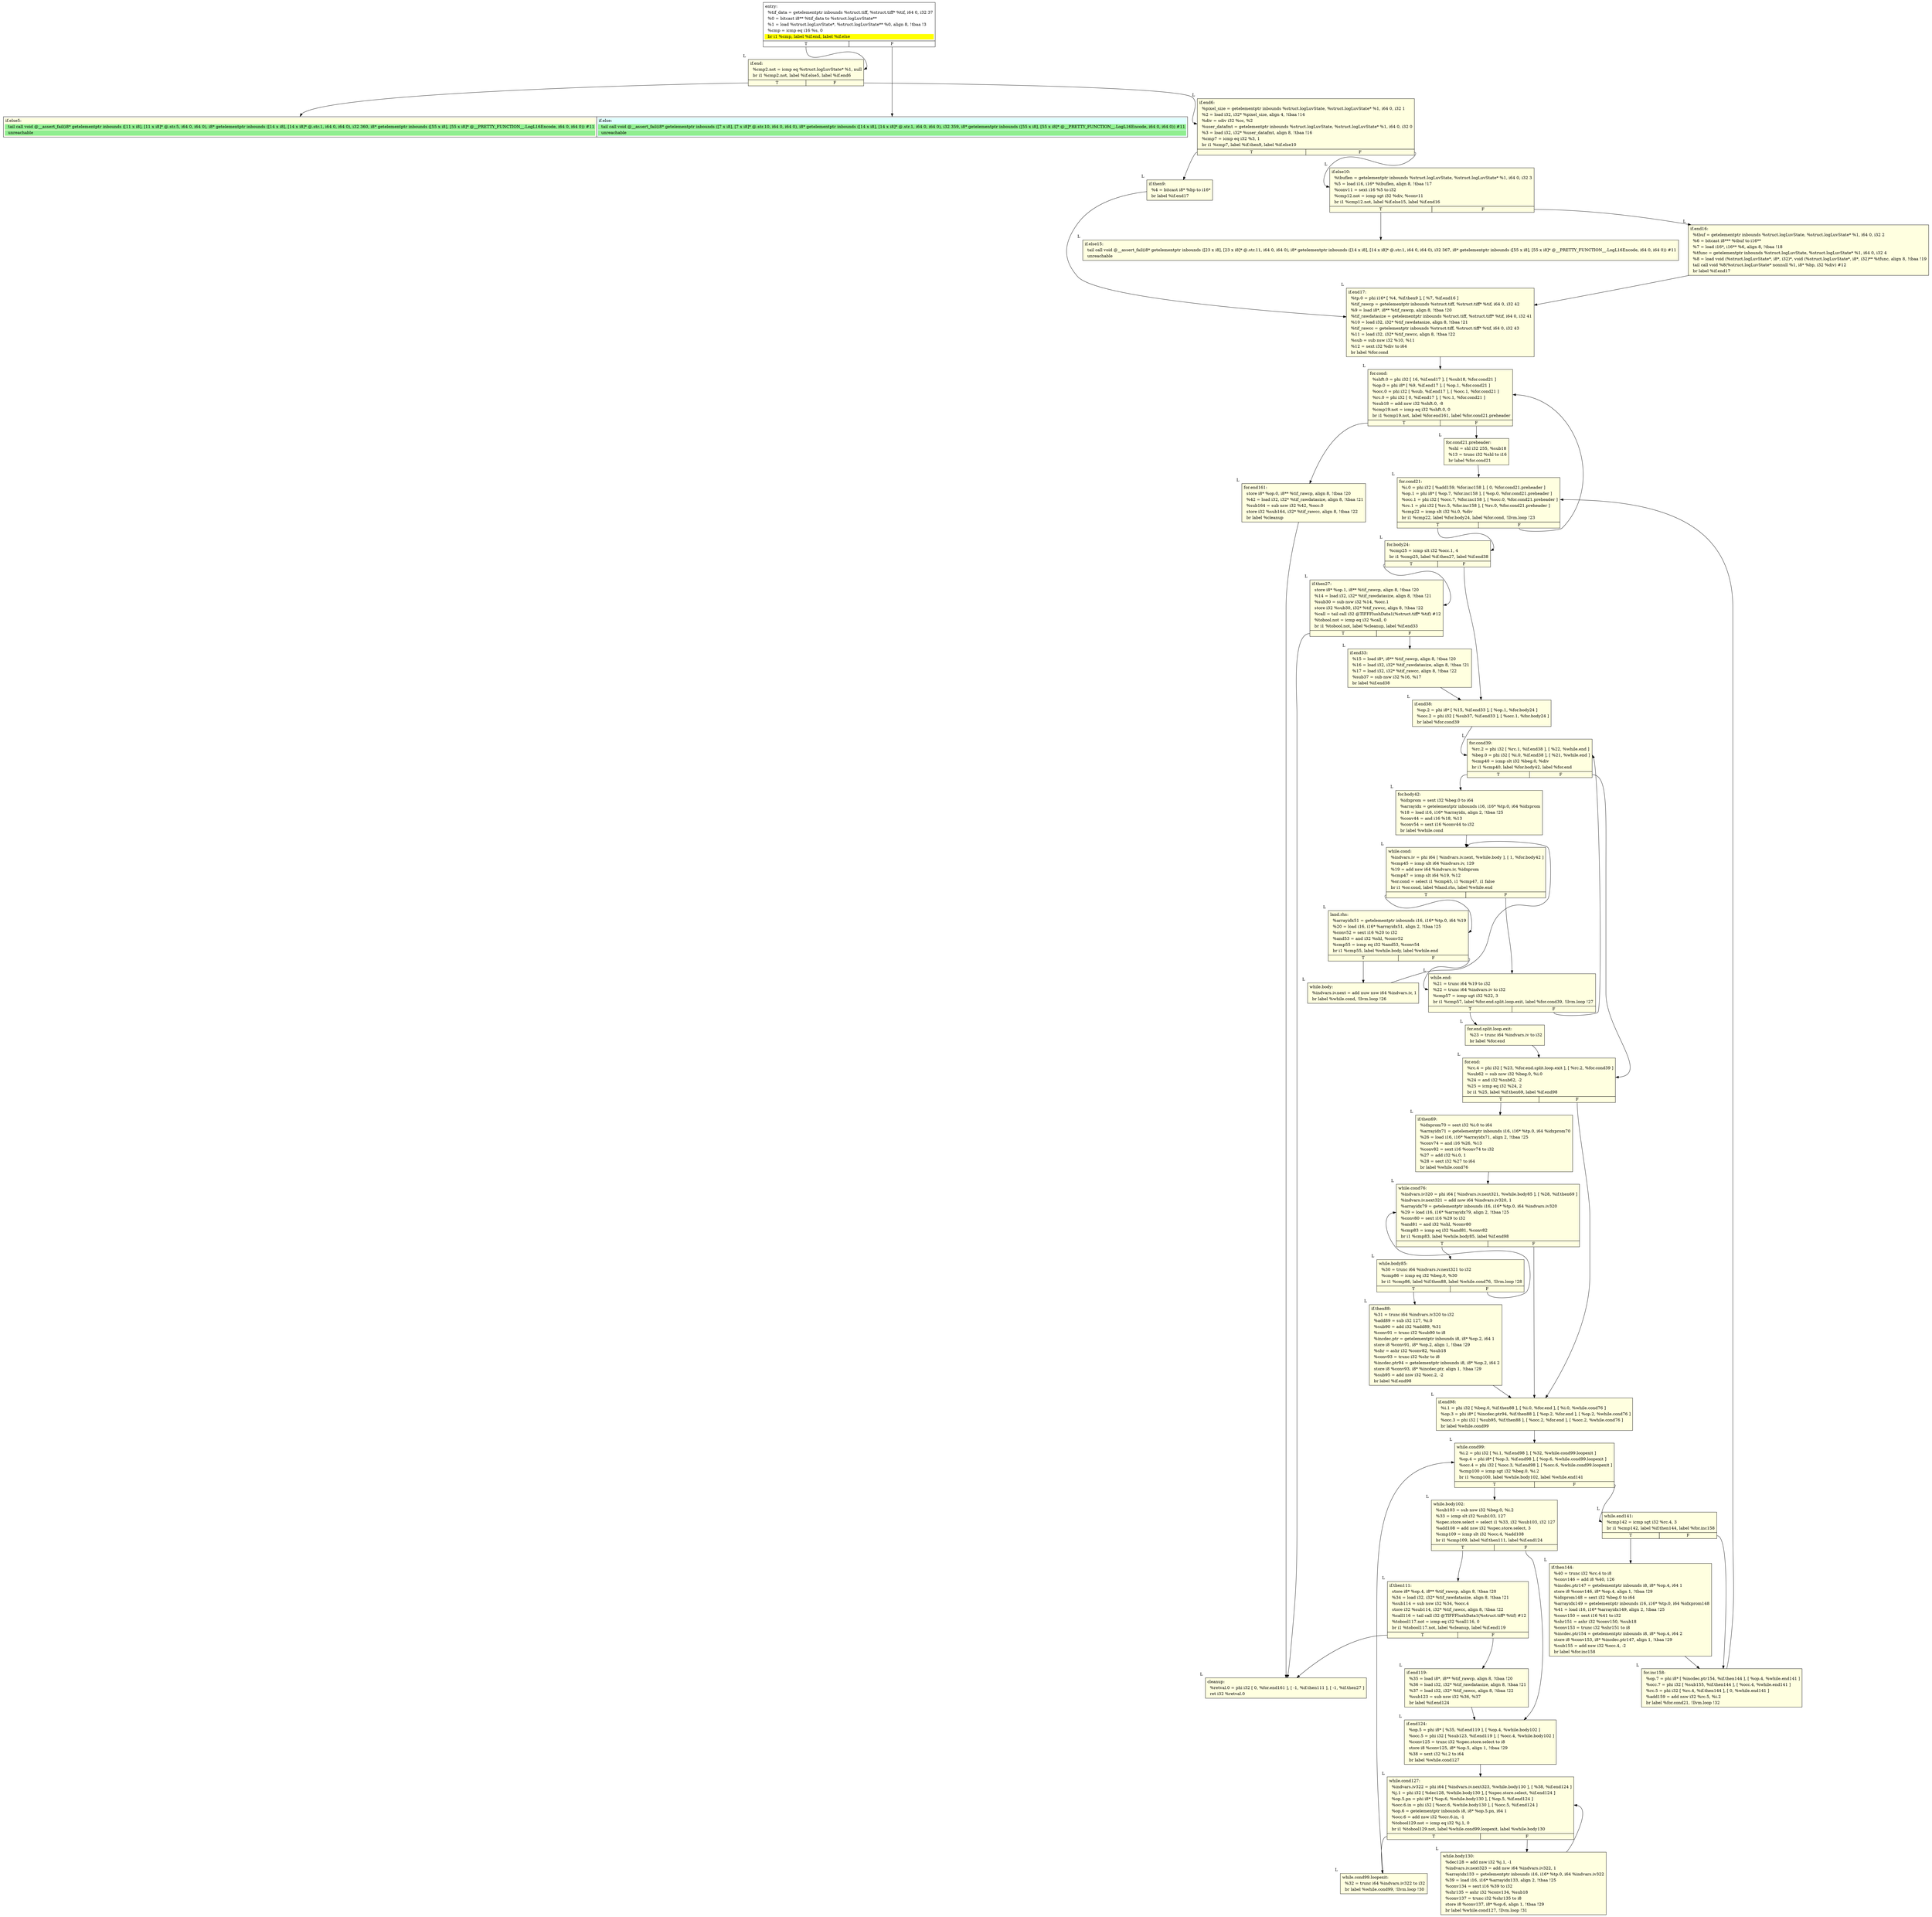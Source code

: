 digraph {
m_bb0 [shape = none, label  = <<table border="0" cellspacing="0">
<tr><td port="f1" border="1" colspan="2"><table bgcolor="LightYellow" border="0">
<tr><td align="left">if.else5:</td></tr>
<tr><td bgcolor="lightgreen" align="left">  tail call void @__assert_fail(i8* getelementptr inbounds ([11 x i8], [11 x i8]* @.str.5, i64 0, i64 0), i8* getelementptr inbounds ([14 x i8], [14 x i8]* @.str.1, i64 0, i64 0), i32 360, i8* getelementptr inbounds ([55 x i8], [55 x i8]* @__PRETTY_FUNCTION__.LogL16Encode, i64 0, i64 0)) #11</td></tr>
<tr><td bgcolor="lightgreen" align="left">  unreachable</td></tr>
</table>
</td>
<td port="f2" border="1" colspan="2"><table bgcolor="LightCyan" border="0">
<tr><td align="left">if.else:</td></tr>
<tr><td bgcolor="lightgreen" align="left">  tail call void @__assert_fail(i8* getelementptr inbounds ([7 x i8], [7 x i8]* @.str.10, i64 0, i64 0), i8* getelementptr inbounds ([14 x i8], [14 x i8]* @.str.1, i64 0, i64 0), i32 359, i8* getelementptr inbounds ([55 x i8], [55 x i8]* @__PRETTY_FUNCTION__.LogL16Encode, i64 0, i64 0)) #11</td></tr>
<tr><td bgcolor="lightgreen" align="left">  unreachable</td></tr>
</table>
</td></tr>
</table>> ]
f_bb0 [shape = none, label  = <<table  border="0" cellspacing="0">
<tr><td port="f" border="1" colspan="2"><table border="0">
<tr><td align="left">entry:</td></tr>
<tr><td align="left">  %tif_data = getelementptr inbounds %struct.tiff, %struct.tiff* %tif, i64 0, i32 37</td></tr>
<tr><td align="left">  %0 = bitcast i8** %tif_data to %struct.logLuvState**</td></tr>
<tr><td align="left">  %1 = load %struct.logLuvState*, %struct.logLuvState** %0, align 8, !tbaa !3</td></tr>
<tr><td align="left">  %cmp = icmp eq i16 %s, 0</td></tr>
<tr><td bgcolor="yellow" align="left">  br i1 %cmp, label %if.end, label %if.else</td></tr>
</table>
</td></tr>
<tr><td border="1" port="fT">T</td><td border="1" port="fF">F</td></tr>
</table>> ]
f_bb1 [shape = none,  xlabel="L", label  = <<table  bgcolor="LightYellow"  border="0" cellspacing="0">
<tr><td port="f" border="1" colspan="2"><table border="0">
<tr><td align="left">if.end:</td></tr>
<tr><td align="left">  %cmp2.not = icmp eq %struct.logLuvState* %1, null</td></tr>
<tr><td align="left">  br i1 %cmp2.not, label %if.else5, label %if.end6</td></tr>
</table>
</td></tr>
<tr><td border="1" port="fT">T</td><td border="1" port="fF">F</td></tr>
</table>> ]
f_bb2 [shape = none,  xlabel="L", label  = <<table  bgcolor="LightYellow"  border="0" cellspacing="0">
<tr><td port="f" border="1" colspan="2"><table border="0">
<tr><td align="left">if.end6:</td></tr>
<tr><td align="left">  %pixel_size = getelementptr inbounds %struct.logLuvState, %struct.logLuvState* %1, i64 0, i32 1</td></tr>
<tr><td align="left">  %2 = load i32, i32* %pixel_size, align 4, !tbaa !14</td></tr>
<tr><td align="left">  %div = sdiv i32 %cc, %2</td></tr>
<tr><td align="left">  %user_datafmt = getelementptr inbounds %struct.logLuvState, %struct.logLuvState* %1, i64 0, i32 0</td></tr>
<tr><td align="left">  %3 = load i32, i32* %user_datafmt, align 8, !tbaa !16</td></tr>
<tr><td align="left">  %cmp7 = icmp eq i32 %3, 1</td></tr>
<tr><td align="left">  br i1 %cmp7, label %if.then9, label %if.else10</td></tr>
</table>
</td></tr>
<tr><td border="1" port="fT">T</td><td border="1" port="fF">F</td></tr>
</table>> ]
f_bb3 [shape = none,  xlabel="L", label  = <<table  bgcolor="LightYellow"  border="0" cellspacing="0">
<tr><td port="f" border="1"><table border="0">
<tr><td align="left">if.then9:</td></tr>
<tr><td align="left">  %4 = bitcast i8* %bp to i16*</td></tr>
<tr><td align="left">  br label %if.end17</td></tr>
</table>
</td></tr>
</table>> ]
f_bb4 [shape = none,  xlabel="L", label  = <<table  bgcolor="LightYellow"  border="0" cellspacing="0">
<tr><td port="f" border="1" colspan="2"><table border="0">
<tr><td align="left">if.else10:</td></tr>
<tr><td align="left">  %tbuflen = getelementptr inbounds %struct.logLuvState, %struct.logLuvState* %1, i64 0, i32 3</td></tr>
<tr><td align="left">  %5 = load i16, i16* %tbuflen, align 8, !tbaa !17</td></tr>
<tr><td align="left">  %conv11 = sext i16 %5 to i32</td></tr>
<tr><td align="left">  %cmp12.not = icmp sgt i32 %div, %conv11</td></tr>
<tr><td align="left">  br i1 %cmp12.not, label %if.else15, label %if.end16</td></tr>
</table>
</td></tr>
<tr><td border="1" port="fT">T</td><td border="1" port="fF">F</td></tr>
</table>> ]
f_bb5 [shape = none,  xlabel="L", label  = <<table  bgcolor="LightYellow"  border="0" cellspacing="0">
<tr><td port="f" border="1"><table border="0">
<tr><td align="left">if.else15:</td></tr>
<tr><td align="left">  tail call void @__assert_fail(i8* getelementptr inbounds ([23 x i8], [23 x i8]* @.str.11, i64 0, i64 0), i8* getelementptr inbounds ([14 x i8], [14 x i8]* @.str.1, i64 0, i64 0), i32 367, i8* getelementptr inbounds ([55 x i8], [55 x i8]* @__PRETTY_FUNCTION__.LogL16Encode, i64 0, i64 0)) #11</td></tr>
<tr><td align="left">  unreachable</td></tr>
</table>
</td></tr>
</table>> ]
f_bb6 [shape = none,  xlabel="L", label  = <<table  bgcolor="LightYellow"  border="0" cellspacing="0">
<tr><td port="f" border="1"><table border="0">
<tr><td align="left">if.end16:</td></tr>
<tr><td align="left">  %tbuf = getelementptr inbounds %struct.logLuvState, %struct.logLuvState* %1, i64 0, i32 2</td></tr>
<tr><td align="left">  %6 = bitcast i8*** %tbuf to i16**</td></tr>
<tr><td align="left">  %7 = load i16*, i16** %6, align 8, !tbaa !18</td></tr>
<tr><td align="left">  %tfunc = getelementptr inbounds %struct.logLuvState, %struct.logLuvState* %1, i64 0, i32 4</td></tr>
<tr><td align="left">  %8 = load void (%struct.logLuvState*, i8*, i32)*, void (%struct.logLuvState*, i8*, i32)** %tfunc, align 8, !tbaa !19</td></tr>
<tr><td align="left">  tail call void %8(%struct.logLuvState* nonnull %1, i8* %bp, i32 %div) #12</td></tr>
<tr><td align="left">  br label %if.end17</td></tr>
</table>
</td></tr>
</table>> ]
f_bb7 [shape = none,  xlabel="L", label  = <<table  bgcolor="LightYellow"  border="0" cellspacing="0">
<tr><td port="f" border="1"><table border="0">
<tr><td align="left">if.end17:</td></tr>
<tr><td align="left">  %tp.0 = phi i16* [ %4, %if.then9 ], [ %7, %if.end16 ]</td></tr>
<tr><td align="left">  %tif_rawcp = getelementptr inbounds %struct.tiff, %struct.tiff* %tif, i64 0, i32 42</td></tr>
<tr><td align="left">  %9 = load i8*, i8** %tif_rawcp, align 8, !tbaa !20</td></tr>
<tr><td align="left">  %tif_rawdatasize = getelementptr inbounds %struct.tiff, %struct.tiff* %tif, i64 0, i32 41</td></tr>
<tr><td align="left">  %10 = load i32, i32* %tif_rawdatasize, align 8, !tbaa !21</td></tr>
<tr><td align="left">  %tif_rawcc = getelementptr inbounds %struct.tiff, %struct.tiff* %tif, i64 0, i32 43</td></tr>
<tr><td align="left">  %11 = load i32, i32* %tif_rawcc, align 8, !tbaa !22</td></tr>
<tr><td align="left">  %sub = sub nsw i32 %10, %11</td></tr>
<tr><td align="left">  %12 = sext i32 %div to i64</td></tr>
<tr><td align="left">  br label %for.cond</td></tr>
</table>
</td></tr>
</table>> ]
f_bb8 [shape = none,  xlabel="L", label  = <<table  bgcolor="LightYellow"  border="0" cellspacing="0">
<tr><td port="f" border="1" colspan="2"><table border="0">
<tr><td align="left">for.cond:</td></tr>
<tr><td align="left">  %shft.0 = phi i32 [ 16, %if.end17 ], [ %sub18, %for.cond21 ]</td></tr>
<tr><td align="left">  %op.0 = phi i8* [ %9, %if.end17 ], [ %op.1, %for.cond21 ]</td></tr>
<tr><td align="left">  %occ.0 = phi i32 [ %sub, %if.end17 ], [ %occ.1, %for.cond21 ]</td></tr>
<tr><td align="left">  %rc.0 = phi i32 [ 0, %if.end17 ], [ %rc.1, %for.cond21 ]</td></tr>
<tr><td align="left">  %sub18 = add nsw i32 %shft.0, -8</td></tr>
<tr><td align="left">  %cmp19.not = icmp eq i32 %shft.0, 0</td></tr>
<tr><td align="left">  br i1 %cmp19.not, label %for.end161, label %for.cond21.preheader</td></tr>
</table>
</td></tr>
<tr><td border="1" port="fT">T</td><td border="1" port="fF">F</td></tr>
</table>> ]
f_bb9 [shape = none,  xlabel="L", label  = <<table  bgcolor="LightYellow"  border="0" cellspacing="0">
<tr><td port="f" border="1"><table border="0">
<tr><td align="left">for.cond21.preheader:</td></tr>
<tr><td align="left">  %shl = shl i32 255, %sub18</td></tr>
<tr><td align="left">  %13 = trunc i32 %shl to i16</td></tr>
<tr><td align="left">  br label %for.cond21</td></tr>
</table>
</td></tr>
</table>> ]
f_bb10 [shape = none,  xlabel="L", label  = <<table  bgcolor="LightYellow"  border="0" cellspacing="0">
<tr><td port="f" border="1" colspan="2"><table border="0">
<tr><td align="left">for.cond21:</td></tr>
<tr><td align="left">  %i.0 = phi i32 [ %add159, %for.inc158 ], [ 0, %for.cond21.preheader ]</td></tr>
<tr><td align="left">  %op.1 = phi i8* [ %op.7, %for.inc158 ], [ %op.0, %for.cond21.preheader ]</td></tr>
<tr><td align="left">  %occ.1 = phi i32 [ %occ.7, %for.inc158 ], [ %occ.0, %for.cond21.preheader ]</td></tr>
<tr><td align="left">  %rc.1 = phi i32 [ %rc.5, %for.inc158 ], [ %rc.0, %for.cond21.preheader ]</td></tr>
<tr><td align="left">  %cmp22 = icmp slt i32 %i.0, %div</td></tr>
<tr><td align="left">  br i1 %cmp22, label %for.body24, label %for.cond, !llvm.loop !23</td></tr>
</table>
</td></tr>
<tr><td border="1" port="fT">T</td><td border="1" port="fF">F</td></tr>
</table>> ]
f_bb11 [shape = none,  xlabel="L", label  = <<table  bgcolor="LightYellow"  border="0" cellspacing="0">
<tr><td port="f" border="1" colspan="2"><table border="0">
<tr><td align="left">for.body24:</td></tr>
<tr><td align="left">  %cmp25 = icmp slt i32 %occ.1, 4</td></tr>
<tr><td align="left">  br i1 %cmp25, label %if.then27, label %if.end38</td></tr>
</table>
</td></tr>
<tr><td border="1" port="fT">T</td><td border="1" port="fF">F</td></tr>
</table>> ]
f_bb12 [shape = none,  xlabel="L", label  = <<table  bgcolor="LightYellow"  border="0" cellspacing="0">
<tr><td port="f" border="1" colspan="2"><table border="0">
<tr><td align="left">if.then27:</td></tr>
<tr><td align="left">  store i8* %op.1, i8** %tif_rawcp, align 8, !tbaa !20</td></tr>
<tr><td align="left">  %14 = load i32, i32* %tif_rawdatasize, align 8, !tbaa !21</td></tr>
<tr><td align="left">  %sub30 = sub nsw i32 %14, %occ.1</td></tr>
<tr><td align="left">  store i32 %sub30, i32* %tif_rawcc, align 8, !tbaa !22</td></tr>
<tr><td align="left">  %call = tail call i32 @TIFFFlushData1(%struct.tiff* %tif) #12</td></tr>
<tr><td align="left">  %tobool.not = icmp eq i32 %call, 0</td></tr>
<tr><td align="left">  br i1 %tobool.not, label %cleanup, label %if.end33</td></tr>
</table>
</td></tr>
<tr><td border="1" port="fT">T</td><td border="1" port="fF">F</td></tr>
</table>> ]
f_bb13 [shape = none,  xlabel="L", label  = <<table  bgcolor="LightYellow"  border="0" cellspacing="0">
<tr><td port="f" border="1"><table border="0">
<tr><td align="left">if.end33:</td></tr>
<tr><td align="left">  %15 = load i8*, i8** %tif_rawcp, align 8, !tbaa !20</td></tr>
<tr><td align="left">  %16 = load i32, i32* %tif_rawdatasize, align 8, !tbaa !21</td></tr>
<tr><td align="left">  %17 = load i32, i32* %tif_rawcc, align 8, !tbaa !22</td></tr>
<tr><td align="left">  %sub37 = sub nsw i32 %16, %17</td></tr>
<tr><td align="left">  br label %if.end38</td></tr>
</table>
</td></tr>
</table>> ]
f_bb14 [shape = none,  xlabel="L", label  = <<table  bgcolor="LightYellow"  border="0" cellspacing="0">
<tr><td port="f" border="1"><table border="0">
<tr><td align="left">if.end38:</td></tr>
<tr><td align="left">  %op.2 = phi i8* [ %15, %if.end33 ], [ %op.1, %for.body24 ]</td></tr>
<tr><td align="left">  %occ.2 = phi i32 [ %sub37, %if.end33 ], [ %occ.1, %for.body24 ]</td></tr>
<tr><td align="left">  br label %for.cond39</td></tr>
</table>
</td></tr>
</table>> ]
f_bb15 [shape = none,  xlabel="L", label  = <<table  bgcolor="LightYellow"  border="0" cellspacing="0">
<tr><td port="f" border="1" colspan="2"><table border="0">
<tr><td align="left">for.cond39:</td></tr>
<tr><td align="left">  %rc.2 = phi i32 [ %rc.1, %if.end38 ], [ %22, %while.end ]</td></tr>
<tr><td align="left">  %beg.0 = phi i32 [ %i.0, %if.end38 ], [ %21, %while.end ]</td></tr>
<tr><td align="left">  %cmp40 = icmp slt i32 %beg.0, %div</td></tr>
<tr><td align="left">  br i1 %cmp40, label %for.body42, label %for.end</td></tr>
</table>
</td></tr>
<tr><td border="1" port="fT">T</td><td border="1" port="fF">F</td></tr>
</table>> ]
f_bb16 [shape = none,  xlabel="L", label  = <<table  bgcolor="LightYellow"  border="0" cellspacing="0">
<tr><td port="f" border="1"><table border="0">
<tr><td align="left">for.body42:</td></tr>
<tr><td align="left">  %idxprom = sext i32 %beg.0 to i64</td></tr>
<tr><td align="left">  %arrayidx = getelementptr inbounds i16, i16* %tp.0, i64 %idxprom</td></tr>
<tr><td align="left">  %18 = load i16, i16* %arrayidx, align 2, !tbaa !25</td></tr>
<tr><td align="left">  %conv44 = and i16 %18, %13</td></tr>
<tr><td align="left">  %conv54 = sext i16 %conv44 to i32</td></tr>
<tr><td align="left">  br label %while.cond</td></tr>
</table>
</td></tr>
</table>> ]
f_bb17 [shape = none,  xlabel="L", label  = <<table  bgcolor="LightYellow"  border="0" cellspacing="0">
<tr><td port="f" border="1" colspan="2"><table border="0">
<tr><td align="left">while.cond:</td></tr>
<tr><td align="left">  %indvars.iv = phi i64 [ %indvars.iv.next, %while.body ], [ 1, %for.body42 ]</td></tr>
<tr><td align="left">  %cmp45 = icmp ult i64 %indvars.iv, 129</td></tr>
<tr><td align="left">  %19 = add nsw i64 %indvars.iv, %idxprom</td></tr>
<tr><td align="left">  %cmp47 = icmp slt i64 %19, %12</td></tr>
<tr><td align="left">  %or.cond = select i1 %cmp45, i1 %cmp47, i1 false</td></tr>
<tr><td align="left">  br i1 %or.cond, label %land.rhs, label %while.end</td></tr>
</table>
</td></tr>
<tr><td border="1" port="fT">T</td><td border="1" port="fF">F</td></tr>
</table>> ]
f_bb18 [shape = none,  xlabel="L", label  = <<table  bgcolor="LightYellow"  border="0" cellspacing="0">
<tr><td port="f" border="1" colspan="2"><table border="0">
<tr><td align="left">land.rhs:</td></tr>
<tr><td align="left">  %arrayidx51 = getelementptr inbounds i16, i16* %tp.0, i64 %19</td></tr>
<tr><td align="left">  %20 = load i16, i16* %arrayidx51, align 2, !tbaa !25</td></tr>
<tr><td align="left">  %conv52 = sext i16 %20 to i32</td></tr>
<tr><td align="left">  %and53 = and i32 %shl, %conv52</td></tr>
<tr><td align="left">  %cmp55 = icmp eq i32 %and53, %conv54</td></tr>
<tr><td align="left">  br i1 %cmp55, label %while.body, label %while.end</td></tr>
</table>
</td></tr>
<tr><td border="1" port="fT">T</td><td border="1" port="fF">F</td></tr>
</table>> ]
f_bb19 [shape = none,  xlabel="L", label  = <<table  bgcolor="LightYellow"  border="0" cellspacing="0">
<tr><td port="f" border="1"><table border="0">
<tr><td align="left">while.body:</td></tr>
<tr><td align="left">  %indvars.iv.next = add nuw nsw i64 %indvars.iv, 1</td></tr>
<tr><td align="left">  br label %while.cond, !llvm.loop !26</td></tr>
</table>
</td></tr>
</table>> ]
f_bb20 [shape = none,  xlabel="L", label  = <<table  bgcolor="LightYellow"  border="0" cellspacing="0">
<tr><td port="f" border="1" colspan="2"><table border="0">
<tr><td align="left">while.end:</td></tr>
<tr><td align="left">  %21 = trunc i64 %19 to i32</td></tr>
<tr><td align="left">  %22 = trunc i64 %indvars.iv to i32</td></tr>
<tr><td align="left">  %cmp57 = icmp ugt i32 %22, 3</td></tr>
<tr><td align="left">  br i1 %cmp57, label %for.end.split.loop.exit, label %for.cond39, !llvm.loop !27</td></tr>
</table>
</td></tr>
<tr><td border="1" port="fT">T</td><td border="1" port="fF">F</td></tr>
</table>> ]
f_bb21 [shape = none,  xlabel="L", label  = <<table  bgcolor="LightYellow"  border="0" cellspacing="0">
<tr><td port="f" border="1"><table border="0">
<tr><td align="left">for.end.split.loop.exit:</td></tr>
<tr><td align="left">  %23 = trunc i64 %indvars.iv to i32</td></tr>
<tr><td align="left">  br label %for.end</td></tr>
</table>
</td></tr>
</table>> ]
f_bb22 [shape = none,  xlabel="L", label  = <<table  bgcolor="LightYellow"  border="0" cellspacing="0">
<tr><td port="f" border="1" colspan="2"><table border="0">
<tr><td align="left">for.end:</td></tr>
<tr><td align="left">  %rc.4 = phi i32 [ %23, %for.end.split.loop.exit ], [ %rc.2, %for.cond39 ]</td></tr>
<tr><td align="left">  %sub62 = sub nsw i32 %beg.0, %i.0</td></tr>
<tr><td align="left">  %24 = and i32 %sub62, -2</td></tr>
<tr><td align="left">  %25 = icmp eq i32 %24, 2</td></tr>
<tr><td align="left">  br i1 %25, label %if.then69, label %if.end98</td></tr>
</table>
</td></tr>
<tr><td border="1" port="fT">T</td><td border="1" port="fF">F</td></tr>
</table>> ]
f_bb23 [shape = none,  xlabel="L", label  = <<table  bgcolor="LightYellow"  border="0" cellspacing="0">
<tr><td port="f" border="1"><table border="0">
<tr><td align="left">if.then69:</td></tr>
<tr><td align="left">  %idxprom70 = sext i32 %i.0 to i64</td></tr>
<tr><td align="left">  %arrayidx71 = getelementptr inbounds i16, i16* %tp.0, i64 %idxprom70</td></tr>
<tr><td align="left">  %26 = load i16, i16* %arrayidx71, align 2, !tbaa !25</td></tr>
<tr><td align="left">  %conv74 = and i16 %26, %13</td></tr>
<tr><td align="left">  %conv82 = sext i16 %conv74 to i32</td></tr>
<tr><td align="left">  %27 = add i32 %i.0, 1</td></tr>
<tr><td align="left">  %28 = sext i32 %27 to i64</td></tr>
<tr><td align="left">  br label %while.cond76</td></tr>
</table>
</td></tr>
</table>> ]
f_bb24 [shape = none,  xlabel="L", label  = <<table  bgcolor="LightYellow"  border="0" cellspacing="0">
<tr><td port="f" border="1" colspan="2"><table border="0">
<tr><td align="left">while.cond76:</td></tr>
<tr><td align="left">  %indvars.iv320 = phi i64 [ %indvars.iv.next321, %while.body85 ], [ %28, %if.then69 ]</td></tr>
<tr><td align="left">  %indvars.iv.next321 = add nsw i64 %indvars.iv320, 1</td></tr>
<tr><td align="left">  %arrayidx79 = getelementptr inbounds i16, i16* %tp.0, i64 %indvars.iv320</td></tr>
<tr><td align="left">  %29 = load i16, i16* %arrayidx79, align 2, !tbaa !25</td></tr>
<tr><td align="left">  %conv80 = sext i16 %29 to i32</td></tr>
<tr><td align="left">  %and81 = and i32 %shl, %conv80</td></tr>
<tr><td align="left">  %cmp83 = icmp eq i32 %and81, %conv82</td></tr>
<tr><td align="left">  br i1 %cmp83, label %while.body85, label %if.end98</td></tr>
</table>
</td></tr>
<tr><td border="1" port="fT">T</td><td border="1" port="fF">F</td></tr>
</table>> ]
f_bb25 [shape = none,  xlabel="L", label  = <<table  bgcolor="LightYellow"  border="0" cellspacing="0">
<tr><td port="f" border="1" colspan="2"><table border="0">
<tr><td align="left">while.body85:</td></tr>
<tr><td align="left">  %30 = trunc i64 %indvars.iv.next321 to i32</td></tr>
<tr><td align="left">  %cmp86 = icmp eq i32 %beg.0, %30</td></tr>
<tr><td align="left">  br i1 %cmp86, label %if.then88, label %while.cond76, !llvm.loop !28</td></tr>
</table>
</td></tr>
<tr><td border="1" port="fT">T</td><td border="1" port="fF">F</td></tr>
</table>> ]
f_bb26 [shape = none,  xlabel="L", label  = <<table  bgcolor="LightYellow"  border="0" cellspacing="0">
<tr><td port="f" border="1"><table border="0">
<tr><td align="left">if.then88:</td></tr>
<tr><td align="left">  %31 = trunc i64 %indvars.iv320 to i32</td></tr>
<tr><td align="left">  %add89 = sub i32 127, %i.0</td></tr>
<tr><td align="left">  %sub90 = add i32 %add89, %31</td></tr>
<tr><td align="left">  %conv91 = trunc i32 %sub90 to i8</td></tr>
<tr><td align="left">  %incdec.ptr = getelementptr inbounds i8, i8* %op.2, i64 1</td></tr>
<tr><td align="left">  store i8 %conv91, i8* %op.2, align 1, !tbaa !29</td></tr>
<tr><td align="left">  %shr = ashr i32 %conv82, %sub18</td></tr>
<tr><td align="left">  %conv93 = trunc i32 %shr to i8</td></tr>
<tr><td align="left">  %incdec.ptr94 = getelementptr inbounds i8, i8* %op.2, i64 2</td></tr>
<tr><td align="left">  store i8 %conv93, i8* %incdec.ptr, align 1, !tbaa !29</td></tr>
<tr><td align="left">  %sub95 = add nsw i32 %occ.2, -2</td></tr>
<tr><td align="left">  br label %if.end98</td></tr>
</table>
</td></tr>
</table>> ]
f_bb27 [shape = none,  xlabel="L", label  = <<table  bgcolor="LightYellow"  border="0" cellspacing="0">
<tr><td port="f" border="1"><table border="0">
<tr><td align="left">if.end98:</td></tr>
<tr><td align="left">  %i.1 = phi i32 [ %beg.0, %if.then88 ], [ %i.0, %for.end ], [ %i.0, %while.cond76 ]</td></tr>
<tr><td align="left">  %op.3 = phi i8* [ %incdec.ptr94, %if.then88 ], [ %op.2, %for.end ], [ %op.2, %while.cond76 ]</td></tr>
<tr><td align="left">  %occ.3 = phi i32 [ %sub95, %if.then88 ], [ %occ.2, %for.end ], [ %occ.2, %while.cond76 ]</td></tr>
<tr><td align="left">  br label %while.cond99</td></tr>
</table>
</td></tr>
</table>> ]
f_bb28 [shape = none,  xlabel="L", label  = <<table  bgcolor="LightYellow"  border="0" cellspacing="0">
<tr><td port="f" border="1"><table border="0">
<tr><td align="left">while.cond99.loopexit:</td></tr>
<tr><td align="left">  %32 = trunc i64 %indvars.iv322 to i32</td></tr>
<tr><td align="left">  br label %while.cond99, !llvm.loop !30</td></tr>
</table>
</td></tr>
</table>> ]
f_bb29 [shape = none,  xlabel="L", label  = <<table  bgcolor="LightYellow"  border="0" cellspacing="0">
<tr><td port="f" border="1" colspan="2"><table border="0">
<tr><td align="left">while.cond99:</td></tr>
<tr><td align="left">  %i.2 = phi i32 [ %i.1, %if.end98 ], [ %32, %while.cond99.loopexit ]</td></tr>
<tr><td align="left">  %op.4 = phi i8* [ %op.3, %if.end98 ], [ %op.6, %while.cond99.loopexit ]</td></tr>
<tr><td align="left">  %occ.4 = phi i32 [ %occ.3, %if.end98 ], [ %occ.6, %while.cond99.loopexit ]</td></tr>
<tr><td align="left">  %cmp100 = icmp sgt i32 %beg.0, %i.2</td></tr>
<tr><td align="left">  br i1 %cmp100, label %while.body102, label %while.end141</td></tr>
</table>
</td></tr>
<tr><td border="1" port="fT">T</td><td border="1" port="fF">F</td></tr>
</table>> ]
f_bb30 [shape = none,  xlabel="L", label  = <<table  bgcolor="LightYellow"  border="0" cellspacing="0">
<tr><td port="f" border="1" colspan="2"><table border="0">
<tr><td align="left">while.body102:</td></tr>
<tr><td align="left">  %sub103 = sub nsw i32 %beg.0, %i.2</td></tr>
<tr><td align="left">  %33 = icmp slt i32 %sub103, 127</td></tr>
<tr><td align="left">  %spec.store.select = select i1 %33, i32 %sub103, i32 127</td></tr>
<tr><td align="left">  %add108 = add nsw i32 %spec.store.select, 3</td></tr>
<tr><td align="left">  %cmp109 = icmp slt i32 %occ.4, %add108</td></tr>
<tr><td align="left">  br i1 %cmp109, label %if.then111, label %if.end124</td></tr>
</table>
</td></tr>
<tr><td border="1" port="fT">T</td><td border="1" port="fF">F</td></tr>
</table>> ]
f_bb31 [shape = none,  xlabel="L", label  = <<table  bgcolor="LightYellow"  border="0" cellspacing="0">
<tr><td port="f" border="1" colspan="2"><table border="0">
<tr><td align="left">if.then111:</td></tr>
<tr><td align="left">  store i8* %op.4, i8** %tif_rawcp, align 8, !tbaa !20</td></tr>
<tr><td align="left">  %34 = load i32, i32* %tif_rawdatasize, align 8, !tbaa !21</td></tr>
<tr><td align="left">  %sub114 = sub nsw i32 %34, %occ.4</td></tr>
<tr><td align="left">  store i32 %sub114, i32* %tif_rawcc, align 8, !tbaa !22</td></tr>
<tr><td align="left">  %call116 = tail call i32 @TIFFFlushData1(%struct.tiff* %tif) #12</td></tr>
<tr><td align="left">  %tobool117.not = icmp eq i32 %call116, 0</td></tr>
<tr><td align="left">  br i1 %tobool117.not, label %cleanup, label %if.end119</td></tr>
</table>
</td></tr>
<tr><td border="1" port="fT">T</td><td border="1" port="fF">F</td></tr>
</table>> ]
f_bb32 [shape = none,  xlabel="L", label  = <<table  bgcolor="LightYellow"  border="0" cellspacing="0">
<tr><td port="f" border="1"><table border="0">
<tr><td align="left">if.end119:</td></tr>
<tr><td align="left">  %35 = load i8*, i8** %tif_rawcp, align 8, !tbaa !20</td></tr>
<tr><td align="left">  %36 = load i32, i32* %tif_rawdatasize, align 8, !tbaa !21</td></tr>
<tr><td align="left">  %37 = load i32, i32* %tif_rawcc, align 8, !tbaa !22</td></tr>
<tr><td align="left">  %sub123 = sub nsw i32 %36, %37</td></tr>
<tr><td align="left">  br label %if.end124</td></tr>
</table>
</td></tr>
</table>> ]
f_bb33 [shape = none,  xlabel="L", label  = <<table  bgcolor="LightYellow"  border="0" cellspacing="0">
<tr><td port="f" border="1"><table border="0">
<tr><td align="left">if.end124:</td></tr>
<tr><td align="left">  %op.5 = phi i8* [ %35, %if.end119 ], [ %op.4, %while.body102 ]</td></tr>
<tr><td align="left">  %occ.5 = phi i32 [ %sub123, %if.end119 ], [ %occ.4, %while.body102 ]</td></tr>
<tr><td align="left">  %conv125 = trunc i32 %spec.store.select to i8</td></tr>
<tr><td align="left">  store i8 %conv125, i8* %op.5, align 1, !tbaa !29</td></tr>
<tr><td align="left">  %38 = sext i32 %i.2 to i64</td></tr>
<tr><td align="left">  br label %while.cond127</td></tr>
</table>
</td></tr>
</table>> ]
f_bb34 [shape = none,  xlabel="L", label  = <<table  bgcolor="LightYellow"  border="0" cellspacing="0">
<tr><td port="f" border="1" colspan="2"><table border="0">
<tr><td align="left">while.cond127:</td></tr>
<tr><td align="left">  %indvars.iv322 = phi i64 [ %indvars.iv.next323, %while.body130 ], [ %38, %if.end124 ]</td></tr>
<tr><td align="left">  %j.1 = phi i32 [ %dec128, %while.body130 ], [ %spec.store.select, %if.end124 ]</td></tr>
<tr><td align="left">  %op.5.pn = phi i8* [ %op.6, %while.body130 ], [ %op.5, %if.end124 ]</td></tr>
<tr><td align="left">  %occ.6.in = phi i32 [ %occ.6, %while.body130 ], [ %occ.5, %if.end124 ]</td></tr>
<tr><td align="left">  %op.6 = getelementptr inbounds i8, i8* %op.5.pn, i64 1</td></tr>
<tr><td align="left">  %occ.6 = add nsw i32 %occ.6.in, -1</td></tr>
<tr><td align="left">  %tobool129.not = icmp eq i32 %j.1, 0</td></tr>
<tr><td align="left">  br i1 %tobool129.not, label %while.cond99.loopexit, label %while.body130</td></tr>
</table>
</td></tr>
<tr><td border="1" port="fT">T</td><td border="1" port="fF">F</td></tr>
</table>> ]
f_bb35 [shape = none,  xlabel="L", label  = <<table  bgcolor="LightYellow"  border="0" cellspacing="0">
<tr><td port="f" border="1"><table border="0">
<tr><td align="left">while.body130:</td></tr>
<tr><td align="left">  %dec128 = add nsw i32 %j.1, -1</td></tr>
<tr><td align="left">  %indvars.iv.next323 = add nsw i64 %indvars.iv322, 1</td></tr>
<tr><td align="left">  %arrayidx133 = getelementptr inbounds i16, i16* %tp.0, i64 %indvars.iv322</td></tr>
<tr><td align="left">  %39 = load i16, i16* %arrayidx133, align 2, !tbaa !25</td></tr>
<tr><td align="left">  %conv134 = sext i16 %39 to i32</td></tr>
<tr><td align="left">  %shr135 = ashr i32 %conv134, %sub18</td></tr>
<tr><td align="left">  %conv137 = trunc i32 %shr135 to i8</td></tr>
<tr><td align="left">  store i8 %conv137, i8* %op.6, align 1, !tbaa !29</td></tr>
<tr><td align="left">  br label %while.cond127, !llvm.loop !31</td></tr>
</table>
</td></tr>
</table>> ]
f_bb36 [shape = none,  xlabel="L", label  = <<table  bgcolor="LightYellow"  border="0" cellspacing="0">
<tr><td port="f" border="1" colspan="2"><table border="0">
<tr><td align="left">while.end141:</td></tr>
<tr><td align="left">  %cmp142 = icmp sgt i32 %rc.4, 3</td></tr>
<tr><td align="left">  br i1 %cmp142, label %if.then144, label %for.inc158</td></tr>
</table>
</td></tr>
<tr><td border="1" port="fT">T</td><td border="1" port="fF">F</td></tr>
</table>> ]
f_bb37 [shape = none,  xlabel="L", label  = <<table  bgcolor="LightYellow"  border="0" cellspacing="0">
<tr><td port="f" border="1"><table border="0">
<tr><td align="left">if.then144:</td></tr>
<tr><td align="left">  %40 = trunc i32 %rc.4 to i8</td></tr>
<tr><td align="left">  %conv146 = add i8 %40, 126</td></tr>
<tr><td align="left">  %incdec.ptr147 = getelementptr inbounds i8, i8* %op.4, i64 1</td></tr>
<tr><td align="left">  store i8 %conv146, i8* %op.4, align 1, !tbaa !29</td></tr>
<tr><td align="left">  %idxprom148 = sext i32 %beg.0 to i64</td></tr>
<tr><td align="left">  %arrayidx149 = getelementptr inbounds i16, i16* %tp.0, i64 %idxprom148</td></tr>
<tr><td align="left">  %41 = load i16, i16* %arrayidx149, align 2, !tbaa !25</td></tr>
<tr><td align="left">  %conv150 = sext i16 %41 to i32</td></tr>
<tr><td align="left">  %shr151 = ashr i32 %conv150, %sub18</td></tr>
<tr><td align="left">  %conv153 = trunc i32 %shr151 to i8</td></tr>
<tr><td align="left">  %incdec.ptr154 = getelementptr inbounds i8, i8* %op.4, i64 2</td></tr>
<tr><td align="left">  store i8 %conv153, i8* %incdec.ptr147, align 1, !tbaa !29</td></tr>
<tr><td align="left">  %sub155 = add nsw i32 %occ.4, -2</td></tr>
<tr><td align="left">  br label %for.inc158</td></tr>
</table>
</td></tr>
</table>> ]
f_bb38 [shape = none,  xlabel="L", label  = <<table  bgcolor="LightYellow"  border="0" cellspacing="0">
<tr><td port="f" border="1"><table border="0">
<tr><td align="left">for.inc158:</td></tr>
<tr><td align="left">  %op.7 = phi i8* [ %incdec.ptr154, %if.then144 ], [ %op.4, %while.end141 ]</td></tr>
<tr><td align="left">  %occ.7 = phi i32 [ %sub155, %if.then144 ], [ %occ.4, %while.end141 ]</td></tr>
<tr><td align="left">  %rc.5 = phi i32 [ %rc.4, %if.then144 ], [ 0, %while.end141 ]</td></tr>
<tr><td align="left">  %add159 = add nsw i32 %rc.5, %i.2</td></tr>
<tr><td align="left">  br label %for.cond21, !llvm.loop !32</td></tr>
</table>
</td></tr>
</table>> ]
f_bb39 [shape = none,  xlabel="L", label  = <<table  bgcolor="LightYellow"  border="0" cellspacing="0">
<tr><td port="f" border="1"><table border="0">
<tr><td align="left">for.end161:</td></tr>
<tr><td align="left">  store i8* %op.0, i8** %tif_rawcp, align 8, !tbaa !20</td></tr>
<tr><td align="left">  %42 = load i32, i32* %tif_rawdatasize, align 8, !tbaa !21</td></tr>
<tr><td align="left">  %sub164 = sub nsw i32 %42, %occ.0</td></tr>
<tr><td align="left">  store i32 %sub164, i32* %tif_rawcc, align 8, !tbaa !22</td></tr>
<tr><td align="left">  br label %cleanup</td></tr>
</table>
</td></tr>
</table>> ]
f_bb40 [shape = none,  xlabel="L", label  = <<table  bgcolor="LightYellow"  border="0" cellspacing="0">
<tr><td port="f" border="1"><table border="0">
<tr><td align="left">cleanup:</td></tr>
<tr><td align="left">  %retval.0 = phi i32 [ 0, %for.end161 ], [ -1, %if.then111 ], [ -1, %if.then27 ]</td></tr>
<tr><td align="left">  ret i32 %retval.0</td></tr>
</table>
</td></tr>
</table>> ]
f_bb0:fT -> f_bb1:f
f_bb0:fF -> m_bb0:f2
f_bb1:fT -> m_bb0:f1
f_bb1:fF -> f_bb2:f
f_bb2:fT -> f_bb3:f
f_bb2:fF -> f_bb4:f
f_bb3:f -> f_bb7:f
f_bb4:fT -> f_bb5:f
f_bb4:fF -> f_bb6:f
f_bb6:f -> f_bb7:f
f_bb7:f -> f_bb8:f
f_bb8:fT -> f_bb39:f
f_bb8:fF -> f_bb9:f
f_bb9:f -> f_bb10:f
f_bb10:fT -> f_bb11:f
f_bb10:fF -> f_bb8:f
f_bb11:fT -> f_bb12:f
f_bb11:fF -> f_bb14:f
f_bb12:fT -> f_bb40:f
f_bb12:fF -> f_bb13:f
f_bb13:f -> f_bb14:f
f_bb14:f -> f_bb15:f
f_bb15:fT -> f_bb16:f
f_bb15:fF -> f_bb22:f
f_bb16:f -> f_bb17:f
f_bb17:fT -> f_bb18:f
f_bb17:fF -> f_bb20:f
f_bb18:fT -> f_bb19:f
f_bb18:fF -> f_bb20:f
f_bb19:f -> f_bb17:f
f_bb20:fT -> f_bb21:f
f_bb20:fF -> f_bb15:f
f_bb21:f -> f_bb22:f
f_bb22:fT -> f_bb23:f
f_bb22:fF -> f_bb27:f
f_bb23:f -> f_bb24:f
f_bb24:fT -> f_bb25:f
f_bb24:fF -> f_bb27:f
f_bb25:fT -> f_bb26:f
f_bb25:fF -> f_bb24:f
f_bb26:f -> f_bb27:f
f_bb27:f -> f_bb29:f
f_bb28:f -> f_bb29:f
f_bb29:fT -> f_bb30:f
f_bb29:fF -> f_bb36:f
f_bb30:fT -> f_bb31:f
f_bb30:fF -> f_bb33:f
f_bb31:fT -> f_bb40:f
f_bb31:fF -> f_bb32:f
f_bb32:f -> f_bb33:f
f_bb33:f -> f_bb34:f
f_bb34:fT -> f_bb28:f
f_bb34:fF -> f_bb35:f
f_bb35:f -> f_bb34:f
f_bb36:fT -> f_bb37:f
f_bb36:fF -> f_bb38:f
f_bb37:f -> f_bb38:f
f_bb38:f -> f_bb10:f
f_bb39:f -> f_bb40:f
}

